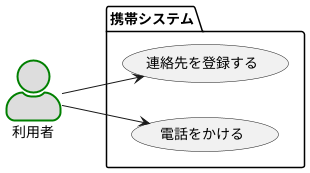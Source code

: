 @startuml ユースケース図
skinparam actorStyle awesome

left to right direction
actor 利用者 #DDDDDD;line:Green;line.bold;
package 携帯システム {
usecase 連絡先を登録する
usecase 電話をかける
}
利用者 --> 連絡先を登録する
利用者 --> 電話をかける
@enduml